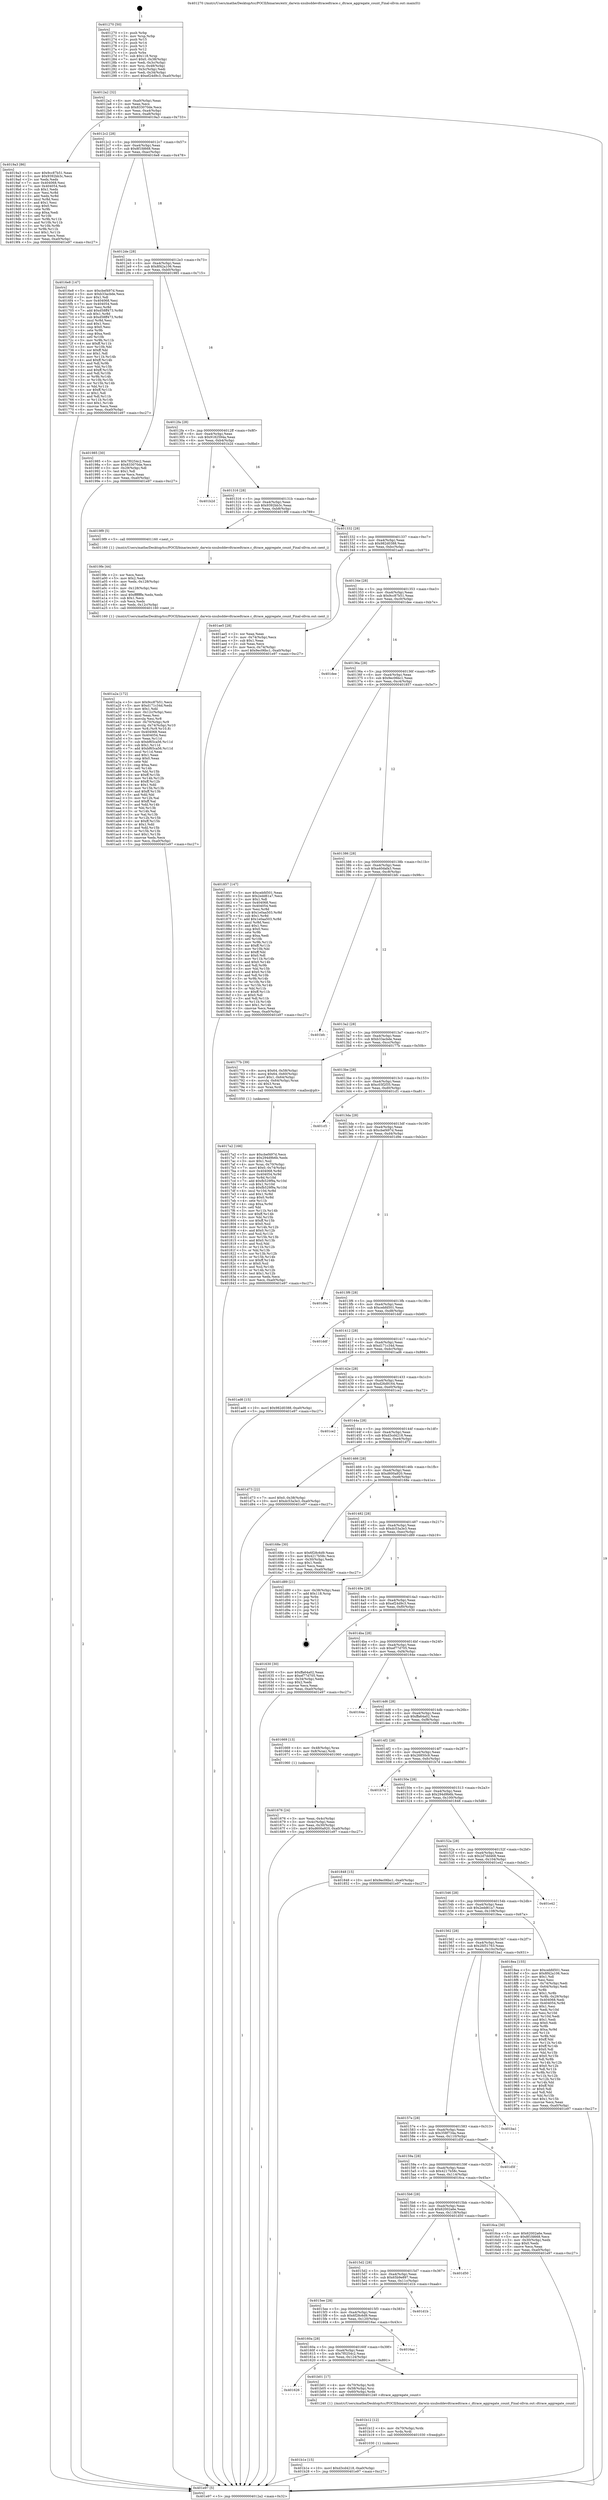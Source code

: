 digraph "0x401270" {
  label = "0x401270 (/mnt/c/Users/mathe/Desktop/tcc/POCII/binaries/extr_darwin-xnubsddevdtracedtrace.c_dtrace_aggregate_count_Final-ollvm.out::main(0))"
  labelloc = "t"
  node[shape=record]

  Entry [label="",width=0.3,height=0.3,shape=circle,fillcolor=black,style=filled]
  "0x4012a2" [label="{
     0x4012a2 [32]\l
     | [instrs]\l
     &nbsp;&nbsp;0x4012a2 \<+6\>: mov -0xa0(%rbp),%eax\l
     &nbsp;&nbsp;0x4012a8 \<+2\>: mov %eax,%ecx\l
     &nbsp;&nbsp;0x4012aa \<+6\>: sub $0x833070de,%ecx\l
     &nbsp;&nbsp;0x4012b0 \<+6\>: mov %eax,-0xa4(%rbp)\l
     &nbsp;&nbsp;0x4012b6 \<+6\>: mov %ecx,-0xa8(%rbp)\l
     &nbsp;&nbsp;0x4012bc \<+6\>: je 00000000004019a3 \<main+0x733\>\l
  }"]
  "0x4019a3" [label="{
     0x4019a3 [86]\l
     | [instrs]\l
     &nbsp;&nbsp;0x4019a3 \<+5\>: mov $0x9cc87b51,%eax\l
     &nbsp;&nbsp;0x4019a8 \<+5\>: mov $0x9392bb3c,%ecx\l
     &nbsp;&nbsp;0x4019ad \<+2\>: xor %edx,%edx\l
     &nbsp;&nbsp;0x4019af \<+7\>: mov 0x404068,%esi\l
     &nbsp;&nbsp;0x4019b6 \<+7\>: mov 0x404054,%edi\l
     &nbsp;&nbsp;0x4019bd \<+3\>: sub $0x1,%edx\l
     &nbsp;&nbsp;0x4019c0 \<+3\>: mov %esi,%r8d\l
     &nbsp;&nbsp;0x4019c3 \<+3\>: add %edx,%r8d\l
     &nbsp;&nbsp;0x4019c6 \<+4\>: imul %r8d,%esi\l
     &nbsp;&nbsp;0x4019ca \<+3\>: and $0x1,%esi\l
     &nbsp;&nbsp;0x4019cd \<+3\>: cmp $0x0,%esi\l
     &nbsp;&nbsp;0x4019d0 \<+4\>: sete %r9b\l
     &nbsp;&nbsp;0x4019d4 \<+3\>: cmp $0xa,%edi\l
     &nbsp;&nbsp;0x4019d7 \<+4\>: setl %r10b\l
     &nbsp;&nbsp;0x4019db \<+3\>: mov %r9b,%r11b\l
     &nbsp;&nbsp;0x4019de \<+3\>: and %r10b,%r11b\l
     &nbsp;&nbsp;0x4019e1 \<+3\>: xor %r10b,%r9b\l
     &nbsp;&nbsp;0x4019e4 \<+3\>: or %r9b,%r11b\l
     &nbsp;&nbsp;0x4019e7 \<+4\>: test $0x1,%r11b\l
     &nbsp;&nbsp;0x4019eb \<+3\>: cmovne %ecx,%eax\l
     &nbsp;&nbsp;0x4019ee \<+6\>: mov %eax,-0xa0(%rbp)\l
     &nbsp;&nbsp;0x4019f4 \<+5\>: jmp 0000000000401e97 \<main+0xc27\>\l
  }"]
  "0x4012c2" [label="{
     0x4012c2 [28]\l
     | [instrs]\l
     &nbsp;&nbsp;0x4012c2 \<+5\>: jmp 00000000004012c7 \<main+0x57\>\l
     &nbsp;&nbsp;0x4012c7 \<+6\>: mov -0xa4(%rbp),%eax\l
     &nbsp;&nbsp;0x4012cd \<+5\>: sub $0x8f1fd668,%eax\l
     &nbsp;&nbsp;0x4012d2 \<+6\>: mov %eax,-0xac(%rbp)\l
     &nbsp;&nbsp;0x4012d8 \<+6\>: je 00000000004016e8 \<main+0x478\>\l
  }"]
  Exit [label="",width=0.3,height=0.3,shape=circle,fillcolor=black,style=filled,peripheries=2]
  "0x4016e8" [label="{
     0x4016e8 [147]\l
     | [instrs]\l
     &nbsp;&nbsp;0x4016e8 \<+5\>: mov $0xcbef497d,%eax\l
     &nbsp;&nbsp;0x4016ed \<+5\>: mov $0xb33acbde,%ecx\l
     &nbsp;&nbsp;0x4016f2 \<+2\>: mov $0x1,%dl\l
     &nbsp;&nbsp;0x4016f4 \<+7\>: mov 0x404068,%esi\l
     &nbsp;&nbsp;0x4016fb \<+7\>: mov 0x404054,%edi\l
     &nbsp;&nbsp;0x401702 \<+3\>: mov %esi,%r8d\l
     &nbsp;&nbsp;0x401705 \<+7\>: add $0xd58ff473,%r8d\l
     &nbsp;&nbsp;0x40170c \<+4\>: sub $0x1,%r8d\l
     &nbsp;&nbsp;0x401710 \<+7\>: sub $0xd58ff473,%r8d\l
     &nbsp;&nbsp;0x401717 \<+4\>: imul %r8d,%esi\l
     &nbsp;&nbsp;0x40171b \<+3\>: and $0x1,%esi\l
     &nbsp;&nbsp;0x40171e \<+3\>: cmp $0x0,%esi\l
     &nbsp;&nbsp;0x401721 \<+4\>: sete %r9b\l
     &nbsp;&nbsp;0x401725 \<+3\>: cmp $0xa,%edi\l
     &nbsp;&nbsp;0x401728 \<+4\>: setl %r10b\l
     &nbsp;&nbsp;0x40172c \<+3\>: mov %r9b,%r11b\l
     &nbsp;&nbsp;0x40172f \<+4\>: xor $0xff,%r11b\l
     &nbsp;&nbsp;0x401733 \<+3\>: mov %r10b,%bl\l
     &nbsp;&nbsp;0x401736 \<+3\>: xor $0xff,%bl\l
     &nbsp;&nbsp;0x401739 \<+3\>: xor $0x1,%dl\l
     &nbsp;&nbsp;0x40173c \<+3\>: mov %r11b,%r14b\l
     &nbsp;&nbsp;0x40173f \<+4\>: and $0xff,%r14b\l
     &nbsp;&nbsp;0x401743 \<+3\>: and %dl,%r9b\l
     &nbsp;&nbsp;0x401746 \<+3\>: mov %bl,%r15b\l
     &nbsp;&nbsp;0x401749 \<+4\>: and $0xff,%r15b\l
     &nbsp;&nbsp;0x40174d \<+3\>: and %dl,%r10b\l
     &nbsp;&nbsp;0x401750 \<+3\>: or %r9b,%r14b\l
     &nbsp;&nbsp;0x401753 \<+3\>: or %r10b,%r15b\l
     &nbsp;&nbsp;0x401756 \<+3\>: xor %r15b,%r14b\l
     &nbsp;&nbsp;0x401759 \<+3\>: or %bl,%r11b\l
     &nbsp;&nbsp;0x40175c \<+4\>: xor $0xff,%r11b\l
     &nbsp;&nbsp;0x401760 \<+3\>: or $0x1,%dl\l
     &nbsp;&nbsp;0x401763 \<+3\>: and %dl,%r11b\l
     &nbsp;&nbsp;0x401766 \<+3\>: or %r11b,%r14b\l
     &nbsp;&nbsp;0x401769 \<+4\>: test $0x1,%r14b\l
     &nbsp;&nbsp;0x40176d \<+3\>: cmovne %ecx,%eax\l
     &nbsp;&nbsp;0x401770 \<+6\>: mov %eax,-0xa0(%rbp)\l
     &nbsp;&nbsp;0x401776 \<+5\>: jmp 0000000000401e97 \<main+0xc27\>\l
  }"]
  "0x4012de" [label="{
     0x4012de [28]\l
     | [instrs]\l
     &nbsp;&nbsp;0x4012de \<+5\>: jmp 00000000004012e3 \<main+0x73\>\l
     &nbsp;&nbsp;0x4012e3 \<+6\>: mov -0xa4(%rbp),%eax\l
     &nbsp;&nbsp;0x4012e9 \<+5\>: sub $0x8f42a106,%eax\l
     &nbsp;&nbsp;0x4012ee \<+6\>: mov %eax,-0xb0(%rbp)\l
     &nbsp;&nbsp;0x4012f4 \<+6\>: je 0000000000401985 \<main+0x715\>\l
  }"]
  "0x401b1e" [label="{
     0x401b1e [15]\l
     | [instrs]\l
     &nbsp;&nbsp;0x401b1e \<+10\>: movl $0xd3cd4218,-0xa0(%rbp)\l
     &nbsp;&nbsp;0x401b28 \<+5\>: jmp 0000000000401e97 \<main+0xc27\>\l
  }"]
  "0x401985" [label="{
     0x401985 [30]\l
     | [instrs]\l
     &nbsp;&nbsp;0x401985 \<+5\>: mov $0x7f0254c2,%eax\l
     &nbsp;&nbsp;0x40198a \<+5\>: mov $0x833070de,%ecx\l
     &nbsp;&nbsp;0x40198f \<+3\>: mov -0x29(%rbp),%dl\l
     &nbsp;&nbsp;0x401992 \<+3\>: test $0x1,%dl\l
     &nbsp;&nbsp;0x401995 \<+3\>: cmovne %ecx,%eax\l
     &nbsp;&nbsp;0x401998 \<+6\>: mov %eax,-0xa0(%rbp)\l
     &nbsp;&nbsp;0x40199e \<+5\>: jmp 0000000000401e97 \<main+0xc27\>\l
  }"]
  "0x4012fa" [label="{
     0x4012fa [28]\l
     | [instrs]\l
     &nbsp;&nbsp;0x4012fa \<+5\>: jmp 00000000004012ff \<main+0x8f\>\l
     &nbsp;&nbsp;0x4012ff \<+6\>: mov -0xa4(%rbp),%eax\l
     &nbsp;&nbsp;0x401305 \<+5\>: sub $0x9182594a,%eax\l
     &nbsp;&nbsp;0x40130a \<+6\>: mov %eax,-0xb4(%rbp)\l
     &nbsp;&nbsp;0x401310 \<+6\>: je 0000000000401b2d \<main+0x8bd\>\l
  }"]
  "0x401b12" [label="{
     0x401b12 [12]\l
     | [instrs]\l
     &nbsp;&nbsp;0x401b12 \<+4\>: mov -0x70(%rbp),%rdx\l
     &nbsp;&nbsp;0x401b16 \<+3\>: mov %rdx,%rdi\l
     &nbsp;&nbsp;0x401b19 \<+5\>: call 0000000000401030 \<free@plt\>\l
     | [calls]\l
     &nbsp;&nbsp;0x401030 \{1\} (unknown)\l
  }"]
  "0x401b2d" [label="{
     0x401b2d\l
  }", style=dashed]
  "0x401316" [label="{
     0x401316 [28]\l
     | [instrs]\l
     &nbsp;&nbsp;0x401316 \<+5\>: jmp 000000000040131b \<main+0xab\>\l
     &nbsp;&nbsp;0x40131b \<+6\>: mov -0xa4(%rbp),%eax\l
     &nbsp;&nbsp;0x401321 \<+5\>: sub $0x9392bb3c,%eax\l
     &nbsp;&nbsp;0x401326 \<+6\>: mov %eax,-0xb8(%rbp)\l
     &nbsp;&nbsp;0x40132c \<+6\>: je 00000000004019f9 \<main+0x789\>\l
  }"]
  "0x401626" [label="{
     0x401626\l
  }", style=dashed]
  "0x4019f9" [label="{
     0x4019f9 [5]\l
     | [instrs]\l
     &nbsp;&nbsp;0x4019f9 \<+5\>: call 0000000000401160 \<next_i\>\l
     | [calls]\l
     &nbsp;&nbsp;0x401160 \{1\} (/mnt/c/Users/mathe/Desktop/tcc/POCII/binaries/extr_darwin-xnubsddevdtracedtrace.c_dtrace_aggregate_count_Final-ollvm.out::next_i)\l
  }"]
  "0x401332" [label="{
     0x401332 [28]\l
     | [instrs]\l
     &nbsp;&nbsp;0x401332 \<+5\>: jmp 0000000000401337 \<main+0xc7\>\l
     &nbsp;&nbsp;0x401337 \<+6\>: mov -0xa4(%rbp),%eax\l
     &nbsp;&nbsp;0x40133d \<+5\>: sub $0x982d0388,%eax\l
     &nbsp;&nbsp;0x401342 \<+6\>: mov %eax,-0xbc(%rbp)\l
     &nbsp;&nbsp;0x401348 \<+6\>: je 0000000000401ae5 \<main+0x875\>\l
  }"]
  "0x401b01" [label="{
     0x401b01 [17]\l
     | [instrs]\l
     &nbsp;&nbsp;0x401b01 \<+4\>: mov -0x70(%rbp),%rdi\l
     &nbsp;&nbsp;0x401b05 \<+4\>: mov -0x58(%rbp),%rsi\l
     &nbsp;&nbsp;0x401b09 \<+4\>: mov -0x60(%rbp),%rdx\l
     &nbsp;&nbsp;0x401b0d \<+5\>: call 0000000000401240 \<dtrace_aggregate_count\>\l
     | [calls]\l
     &nbsp;&nbsp;0x401240 \{1\} (/mnt/c/Users/mathe/Desktop/tcc/POCII/binaries/extr_darwin-xnubsddevdtracedtrace.c_dtrace_aggregate_count_Final-ollvm.out::dtrace_aggregate_count)\l
  }"]
  "0x401ae5" [label="{
     0x401ae5 [28]\l
     | [instrs]\l
     &nbsp;&nbsp;0x401ae5 \<+2\>: xor %eax,%eax\l
     &nbsp;&nbsp;0x401ae7 \<+3\>: mov -0x74(%rbp),%ecx\l
     &nbsp;&nbsp;0x401aea \<+3\>: sub $0x1,%eax\l
     &nbsp;&nbsp;0x401aed \<+2\>: sub %eax,%ecx\l
     &nbsp;&nbsp;0x401aef \<+3\>: mov %ecx,-0x74(%rbp)\l
     &nbsp;&nbsp;0x401af2 \<+10\>: movl $0x9ec06bc1,-0xa0(%rbp)\l
     &nbsp;&nbsp;0x401afc \<+5\>: jmp 0000000000401e97 \<main+0xc27\>\l
  }"]
  "0x40134e" [label="{
     0x40134e [28]\l
     | [instrs]\l
     &nbsp;&nbsp;0x40134e \<+5\>: jmp 0000000000401353 \<main+0xe3\>\l
     &nbsp;&nbsp;0x401353 \<+6\>: mov -0xa4(%rbp),%eax\l
     &nbsp;&nbsp;0x401359 \<+5\>: sub $0x9cc87b51,%eax\l
     &nbsp;&nbsp;0x40135e \<+6\>: mov %eax,-0xc0(%rbp)\l
     &nbsp;&nbsp;0x401364 \<+6\>: je 0000000000401dee \<main+0xb7e\>\l
  }"]
  "0x40160a" [label="{
     0x40160a [28]\l
     | [instrs]\l
     &nbsp;&nbsp;0x40160a \<+5\>: jmp 000000000040160f \<main+0x39f\>\l
     &nbsp;&nbsp;0x40160f \<+6\>: mov -0xa4(%rbp),%eax\l
     &nbsp;&nbsp;0x401615 \<+5\>: sub $0x7f0254c2,%eax\l
     &nbsp;&nbsp;0x40161a \<+6\>: mov %eax,-0x124(%rbp)\l
     &nbsp;&nbsp;0x401620 \<+6\>: je 0000000000401b01 \<main+0x891\>\l
  }"]
  "0x401dee" [label="{
     0x401dee\l
  }", style=dashed]
  "0x40136a" [label="{
     0x40136a [28]\l
     | [instrs]\l
     &nbsp;&nbsp;0x40136a \<+5\>: jmp 000000000040136f \<main+0xff\>\l
     &nbsp;&nbsp;0x40136f \<+6\>: mov -0xa4(%rbp),%eax\l
     &nbsp;&nbsp;0x401375 \<+5\>: sub $0x9ec06bc1,%eax\l
     &nbsp;&nbsp;0x40137a \<+6\>: mov %eax,-0xc4(%rbp)\l
     &nbsp;&nbsp;0x401380 \<+6\>: je 0000000000401857 \<main+0x5e7\>\l
  }"]
  "0x4016ac" [label="{
     0x4016ac\l
  }", style=dashed]
  "0x401857" [label="{
     0x401857 [147]\l
     | [instrs]\l
     &nbsp;&nbsp;0x401857 \<+5\>: mov $0xcebfd501,%eax\l
     &nbsp;&nbsp;0x40185c \<+5\>: mov $0x2edd61a7,%ecx\l
     &nbsp;&nbsp;0x401861 \<+2\>: mov $0x1,%dl\l
     &nbsp;&nbsp;0x401863 \<+7\>: mov 0x404068,%esi\l
     &nbsp;&nbsp;0x40186a \<+7\>: mov 0x404054,%edi\l
     &nbsp;&nbsp;0x401871 \<+3\>: mov %esi,%r8d\l
     &nbsp;&nbsp;0x401874 \<+7\>: sub $0x1e0aa503,%r8d\l
     &nbsp;&nbsp;0x40187b \<+4\>: sub $0x1,%r8d\l
     &nbsp;&nbsp;0x40187f \<+7\>: add $0x1e0aa503,%r8d\l
     &nbsp;&nbsp;0x401886 \<+4\>: imul %r8d,%esi\l
     &nbsp;&nbsp;0x40188a \<+3\>: and $0x1,%esi\l
     &nbsp;&nbsp;0x40188d \<+3\>: cmp $0x0,%esi\l
     &nbsp;&nbsp;0x401890 \<+4\>: sete %r9b\l
     &nbsp;&nbsp;0x401894 \<+3\>: cmp $0xa,%edi\l
     &nbsp;&nbsp;0x401897 \<+4\>: setl %r10b\l
     &nbsp;&nbsp;0x40189b \<+3\>: mov %r9b,%r11b\l
     &nbsp;&nbsp;0x40189e \<+4\>: xor $0xff,%r11b\l
     &nbsp;&nbsp;0x4018a2 \<+3\>: mov %r10b,%bl\l
     &nbsp;&nbsp;0x4018a5 \<+3\>: xor $0xff,%bl\l
     &nbsp;&nbsp;0x4018a8 \<+3\>: xor $0x0,%dl\l
     &nbsp;&nbsp;0x4018ab \<+3\>: mov %r11b,%r14b\l
     &nbsp;&nbsp;0x4018ae \<+4\>: and $0x0,%r14b\l
     &nbsp;&nbsp;0x4018b2 \<+3\>: and %dl,%r9b\l
     &nbsp;&nbsp;0x4018b5 \<+3\>: mov %bl,%r15b\l
     &nbsp;&nbsp;0x4018b8 \<+4\>: and $0x0,%r15b\l
     &nbsp;&nbsp;0x4018bc \<+3\>: and %dl,%r10b\l
     &nbsp;&nbsp;0x4018bf \<+3\>: or %r9b,%r14b\l
     &nbsp;&nbsp;0x4018c2 \<+3\>: or %r10b,%r15b\l
     &nbsp;&nbsp;0x4018c5 \<+3\>: xor %r15b,%r14b\l
     &nbsp;&nbsp;0x4018c8 \<+3\>: or %bl,%r11b\l
     &nbsp;&nbsp;0x4018cb \<+4\>: xor $0xff,%r11b\l
     &nbsp;&nbsp;0x4018cf \<+3\>: or $0x0,%dl\l
     &nbsp;&nbsp;0x4018d2 \<+3\>: and %dl,%r11b\l
     &nbsp;&nbsp;0x4018d5 \<+3\>: or %r11b,%r14b\l
     &nbsp;&nbsp;0x4018d8 \<+4\>: test $0x1,%r14b\l
     &nbsp;&nbsp;0x4018dc \<+3\>: cmovne %ecx,%eax\l
     &nbsp;&nbsp;0x4018df \<+6\>: mov %eax,-0xa0(%rbp)\l
     &nbsp;&nbsp;0x4018e5 \<+5\>: jmp 0000000000401e97 \<main+0xc27\>\l
  }"]
  "0x401386" [label="{
     0x401386 [28]\l
     | [instrs]\l
     &nbsp;&nbsp;0x401386 \<+5\>: jmp 000000000040138b \<main+0x11b\>\l
     &nbsp;&nbsp;0x40138b \<+6\>: mov -0xa4(%rbp),%eax\l
     &nbsp;&nbsp;0x401391 \<+5\>: sub $0xa40dafa3,%eax\l
     &nbsp;&nbsp;0x401396 \<+6\>: mov %eax,-0xc8(%rbp)\l
     &nbsp;&nbsp;0x40139c \<+6\>: je 0000000000401bfc \<main+0x98c\>\l
  }"]
  "0x4015ee" [label="{
     0x4015ee [28]\l
     | [instrs]\l
     &nbsp;&nbsp;0x4015ee \<+5\>: jmp 00000000004015f3 \<main+0x383\>\l
     &nbsp;&nbsp;0x4015f3 \<+6\>: mov -0xa4(%rbp),%eax\l
     &nbsp;&nbsp;0x4015f9 \<+5\>: sub $0x6f28c6d9,%eax\l
     &nbsp;&nbsp;0x4015fe \<+6\>: mov %eax,-0x120(%rbp)\l
     &nbsp;&nbsp;0x401604 \<+6\>: je 00000000004016ac \<main+0x43c\>\l
  }"]
  "0x401bfc" [label="{
     0x401bfc\l
  }", style=dashed]
  "0x4013a2" [label="{
     0x4013a2 [28]\l
     | [instrs]\l
     &nbsp;&nbsp;0x4013a2 \<+5\>: jmp 00000000004013a7 \<main+0x137\>\l
     &nbsp;&nbsp;0x4013a7 \<+6\>: mov -0xa4(%rbp),%eax\l
     &nbsp;&nbsp;0x4013ad \<+5\>: sub $0xb33acbde,%eax\l
     &nbsp;&nbsp;0x4013b2 \<+6\>: mov %eax,-0xcc(%rbp)\l
     &nbsp;&nbsp;0x4013b8 \<+6\>: je 000000000040177b \<main+0x50b\>\l
  }"]
  "0x401d1b" [label="{
     0x401d1b\l
  }", style=dashed]
  "0x40177b" [label="{
     0x40177b [39]\l
     | [instrs]\l
     &nbsp;&nbsp;0x40177b \<+8\>: movq $0x64,-0x58(%rbp)\l
     &nbsp;&nbsp;0x401783 \<+8\>: movq $0x64,-0x60(%rbp)\l
     &nbsp;&nbsp;0x40178b \<+7\>: movl $0x1,-0x64(%rbp)\l
     &nbsp;&nbsp;0x401792 \<+4\>: movslq -0x64(%rbp),%rax\l
     &nbsp;&nbsp;0x401796 \<+4\>: shl $0x3,%rax\l
     &nbsp;&nbsp;0x40179a \<+3\>: mov %rax,%rdi\l
     &nbsp;&nbsp;0x40179d \<+5\>: call 0000000000401050 \<malloc@plt\>\l
     | [calls]\l
     &nbsp;&nbsp;0x401050 \{1\} (unknown)\l
  }"]
  "0x4013be" [label="{
     0x4013be [28]\l
     | [instrs]\l
     &nbsp;&nbsp;0x4013be \<+5\>: jmp 00000000004013c3 \<main+0x153\>\l
     &nbsp;&nbsp;0x4013c3 \<+6\>: mov -0xa4(%rbp),%eax\l
     &nbsp;&nbsp;0x4013c9 \<+5\>: sub $0xc03f2f35,%eax\l
     &nbsp;&nbsp;0x4013ce \<+6\>: mov %eax,-0xd0(%rbp)\l
     &nbsp;&nbsp;0x4013d4 \<+6\>: je 0000000000401cf1 \<main+0xa81\>\l
  }"]
  "0x4015d2" [label="{
     0x4015d2 [28]\l
     | [instrs]\l
     &nbsp;&nbsp;0x4015d2 \<+5\>: jmp 00000000004015d7 \<main+0x367\>\l
     &nbsp;&nbsp;0x4015d7 \<+6\>: mov -0xa4(%rbp),%eax\l
     &nbsp;&nbsp;0x4015dd \<+5\>: sub $0x65b9e897,%eax\l
     &nbsp;&nbsp;0x4015e2 \<+6\>: mov %eax,-0x11c(%rbp)\l
     &nbsp;&nbsp;0x4015e8 \<+6\>: je 0000000000401d1b \<main+0xaab\>\l
  }"]
  "0x401cf1" [label="{
     0x401cf1\l
  }", style=dashed]
  "0x4013da" [label="{
     0x4013da [28]\l
     | [instrs]\l
     &nbsp;&nbsp;0x4013da \<+5\>: jmp 00000000004013df \<main+0x16f\>\l
     &nbsp;&nbsp;0x4013df \<+6\>: mov -0xa4(%rbp),%eax\l
     &nbsp;&nbsp;0x4013e5 \<+5\>: sub $0xcbef497d,%eax\l
     &nbsp;&nbsp;0x4013ea \<+6\>: mov %eax,-0xd4(%rbp)\l
     &nbsp;&nbsp;0x4013f0 \<+6\>: je 0000000000401d9e \<main+0xb2e\>\l
  }"]
  "0x401d50" [label="{
     0x401d50\l
  }", style=dashed]
  "0x401d9e" [label="{
     0x401d9e\l
  }", style=dashed]
  "0x4013f6" [label="{
     0x4013f6 [28]\l
     | [instrs]\l
     &nbsp;&nbsp;0x4013f6 \<+5\>: jmp 00000000004013fb \<main+0x18b\>\l
     &nbsp;&nbsp;0x4013fb \<+6\>: mov -0xa4(%rbp),%eax\l
     &nbsp;&nbsp;0x401401 \<+5\>: sub $0xcebfd501,%eax\l
     &nbsp;&nbsp;0x401406 \<+6\>: mov %eax,-0xd8(%rbp)\l
     &nbsp;&nbsp;0x40140c \<+6\>: je 0000000000401ddf \<main+0xb6f\>\l
  }"]
  "0x401a2a" [label="{
     0x401a2a [172]\l
     | [instrs]\l
     &nbsp;&nbsp;0x401a2a \<+5\>: mov $0x9cc87b51,%ecx\l
     &nbsp;&nbsp;0x401a2f \<+5\>: mov $0xd171c34d,%edx\l
     &nbsp;&nbsp;0x401a34 \<+3\>: mov $0x1,%dil\l
     &nbsp;&nbsp;0x401a37 \<+6\>: mov -0x12c(%rbp),%esi\l
     &nbsp;&nbsp;0x401a3d \<+3\>: imul %eax,%esi\l
     &nbsp;&nbsp;0x401a40 \<+3\>: movslq %esi,%r8\l
     &nbsp;&nbsp;0x401a43 \<+4\>: mov -0x70(%rbp),%r9\l
     &nbsp;&nbsp;0x401a47 \<+4\>: movslq -0x74(%rbp),%r10\l
     &nbsp;&nbsp;0x401a4b \<+4\>: mov %r8,(%r9,%r10,8)\l
     &nbsp;&nbsp;0x401a4f \<+7\>: mov 0x404068,%eax\l
     &nbsp;&nbsp;0x401a56 \<+7\>: mov 0x404054,%esi\l
     &nbsp;&nbsp;0x401a5d \<+3\>: mov %eax,%r11d\l
     &nbsp;&nbsp;0x401a60 \<+7\>: sub $0xbf65ca56,%r11d\l
     &nbsp;&nbsp;0x401a67 \<+4\>: sub $0x1,%r11d\l
     &nbsp;&nbsp;0x401a6b \<+7\>: add $0xbf65ca56,%r11d\l
     &nbsp;&nbsp;0x401a72 \<+4\>: imul %r11d,%eax\l
     &nbsp;&nbsp;0x401a76 \<+3\>: and $0x1,%eax\l
     &nbsp;&nbsp;0x401a79 \<+3\>: cmp $0x0,%eax\l
     &nbsp;&nbsp;0x401a7c \<+3\>: sete %bl\l
     &nbsp;&nbsp;0x401a7f \<+3\>: cmp $0xa,%esi\l
     &nbsp;&nbsp;0x401a82 \<+4\>: setl %r14b\l
     &nbsp;&nbsp;0x401a86 \<+3\>: mov %bl,%r15b\l
     &nbsp;&nbsp;0x401a89 \<+4\>: xor $0xff,%r15b\l
     &nbsp;&nbsp;0x401a8d \<+3\>: mov %r14b,%r12b\l
     &nbsp;&nbsp;0x401a90 \<+4\>: xor $0xff,%r12b\l
     &nbsp;&nbsp;0x401a94 \<+4\>: xor $0x1,%dil\l
     &nbsp;&nbsp;0x401a98 \<+3\>: mov %r15b,%r13b\l
     &nbsp;&nbsp;0x401a9b \<+4\>: and $0xff,%r13b\l
     &nbsp;&nbsp;0x401a9f \<+3\>: and %dil,%bl\l
     &nbsp;&nbsp;0x401aa2 \<+3\>: mov %r12b,%al\l
     &nbsp;&nbsp;0x401aa5 \<+2\>: and $0xff,%al\l
     &nbsp;&nbsp;0x401aa7 \<+3\>: and %dil,%r14b\l
     &nbsp;&nbsp;0x401aaa \<+3\>: or %bl,%r13b\l
     &nbsp;&nbsp;0x401aad \<+3\>: or %r14b,%al\l
     &nbsp;&nbsp;0x401ab0 \<+3\>: xor %al,%r13b\l
     &nbsp;&nbsp;0x401ab3 \<+3\>: or %r12b,%r15b\l
     &nbsp;&nbsp;0x401ab6 \<+4\>: xor $0xff,%r15b\l
     &nbsp;&nbsp;0x401aba \<+4\>: or $0x1,%dil\l
     &nbsp;&nbsp;0x401abe \<+3\>: and %dil,%r15b\l
     &nbsp;&nbsp;0x401ac1 \<+3\>: or %r15b,%r13b\l
     &nbsp;&nbsp;0x401ac4 \<+4\>: test $0x1,%r13b\l
     &nbsp;&nbsp;0x401ac8 \<+3\>: cmovne %edx,%ecx\l
     &nbsp;&nbsp;0x401acb \<+6\>: mov %ecx,-0xa0(%rbp)\l
     &nbsp;&nbsp;0x401ad1 \<+5\>: jmp 0000000000401e97 \<main+0xc27\>\l
  }"]
  "0x401ddf" [label="{
     0x401ddf\l
  }", style=dashed]
  "0x401412" [label="{
     0x401412 [28]\l
     | [instrs]\l
     &nbsp;&nbsp;0x401412 \<+5\>: jmp 0000000000401417 \<main+0x1a7\>\l
     &nbsp;&nbsp;0x401417 \<+6\>: mov -0xa4(%rbp),%eax\l
     &nbsp;&nbsp;0x40141d \<+5\>: sub $0xd171c34d,%eax\l
     &nbsp;&nbsp;0x401422 \<+6\>: mov %eax,-0xdc(%rbp)\l
     &nbsp;&nbsp;0x401428 \<+6\>: je 0000000000401ad6 \<main+0x866\>\l
  }"]
  "0x4019fe" [label="{
     0x4019fe [44]\l
     | [instrs]\l
     &nbsp;&nbsp;0x4019fe \<+2\>: xor %ecx,%ecx\l
     &nbsp;&nbsp;0x401a00 \<+5\>: mov $0x2,%edx\l
     &nbsp;&nbsp;0x401a05 \<+6\>: mov %edx,-0x128(%rbp)\l
     &nbsp;&nbsp;0x401a0b \<+1\>: cltd\l
     &nbsp;&nbsp;0x401a0c \<+6\>: mov -0x128(%rbp),%esi\l
     &nbsp;&nbsp;0x401a12 \<+2\>: idiv %esi\l
     &nbsp;&nbsp;0x401a14 \<+6\>: imul $0xfffffffe,%edx,%edx\l
     &nbsp;&nbsp;0x401a1a \<+3\>: sub $0x1,%ecx\l
     &nbsp;&nbsp;0x401a1d \<+2\>: sub %ecx,%edx\l
     &nbsp;&nbsp;0x401a1f \<+6\>: mov %edx,-0x12c(%rbp)\l
     &nbsp;&nbsp;0x401a25 \<+5\>: call 0000000000401160 \<next_i\>\l
     | [calls]\l
     &nbsp;&nbsp;0x401160 \{1\} (/mnt/c/Users/mathe/Desktop/tcc/POCII/binaries/extr_darwin-xnubsddevdtracedtrace.c_dtrace_aggregate_count_Final-ollvm.out::next_i)\l
  }"]
  "0x401ad6" [label="{
     0x401ad6 [15]\l
     | [instrs]\l
     &nbsp;&nbsp;0x401ad6 \<+10\>: movl $0x982d0388,-0xa0(%rbp)\l
     &nbsp;&nbsp;0x401ae0 \<+5\>: jmp 0000000000401e97 \<main+0xc27\>\l
  }"]
  "0x40142e" [label="{
     0x40142e [28]\l
     | [instrs]\l
     &nbsp;&nbsp;0x40142e \<+5\>: jmp 0000000000401433 \<main+0x1c3\>\l
     &nbsp;&nbsp;0x401433 \<+6\>: mov -0xa4(%rbp),%eax\l
     &nbsp;&nbsp;0x401439 \<+5\>: sub $0xd26d9164,%eax\l
     &nbsp;&nbsp;0x40143e \<+6\>: mov %eax,-0xe0(%rbp)\l
     &nbsp;&nbsp;0x401444 \<+6\>: je 0000000000401ce2 \<main+0xa72\>\l
  }"]
  "0x4017a2" [label="{
     0x4017a2 [166]\l
     | [instrs]\l
     &nbsp;&nbsp;0x4017a2 \<+5\>: mov $0xcbef497d,%ecx\l
     &nbsp;&nbsp;0x4017a7 \<+5\>: mov $0x294d9b6b,%edx\l
     &nbsp;&nbsp;0x4017ac \<+3\>: mov $0x1,%sil\l
     &nbsp;&nbsp;0x4017af \<+4\>: mov %rax,-0x70(%rbp)\l
     &nbsp;&nbsp;0x4017b3 \<+7\>: movl $0x0,-0x74(%rbp)\l
     &nbsp;&nbsp;0x4017ba \<+8\>: mov 0x404068,%r8d\l
     &nbsp;&nbsp;0x4017c2 \<+8\>: mov 0x404054,%r9d\l
     &nbsp;&nbsp;0x4017ca \<+3\>: mov %r8d,%r10d\l
     &nbsp;&nbsp;0x4017cd \<+7\>: add $0xfb529f9a,%r10d\l
     &nbsp;&nbsp;0x4017d4 \<+4\>: sub $0x1,%r10d\l
     &nbsp;&nbsp;0x4017d8 \<+7\>: sub $0xfb529f9a,%r10d\l
     &nbsp;&nbsp;0x4017df \<+4\>: imul %r10d,%r8d\l
     &nbsp;&nbsp;0x4017e3 \<+4\>: and $0x1,%r8d\l
     &nbsp;&nbsp;0x4017e7 \<+4\>: cmp $0x0,%r8d\l
     &nbsp;&nbsp;0x4017eb \<+4\>: sete %r11b\l
     &nbsp;&nbsp;0x4017ef \<+4\>: cmp $0xa,%r9d\l
     &nbsp;&nbsp;0x4017f3 \<+3\>: setl %bl\l
     &nbsp;&nbsp;0x4017f6 \<+3\>: mov %r11b,%r14b\l
     &nbsp;&nbsp;0x4017f9 \<+4\>: xor $0xff,%r14b\l
     &nbsp;&nbsp;0x4017fd \<+3\>: mov %bl,%r15b\l
     &nbsp;&nbsp;0x401800 \<+4\>: xor $0xff,%r15b\l
     &nbsp;&nbsp;0x401804 \<+4\>: xor $0x0,%sil\l
     &nbsp;&nbsp;0x401808 \<+3\>: mov %r14b,%r12b\l
     &nbsp;&nbsp;0x40180b \<+4\>: and $0x0,%r12b\l
     &nbsp;&nbsp;0x40180f \<+3\>: and %sil,%r11b\l
     &nbsp;&nbsp;0x401812 \<+3\>: mov %r15b,%r13b\l
     &nbsp;&nbsp;0x401815 \<+4\>: and $0x0,%r13b\l
     &nbsp;&nbsp;0x401819 \<+3\>: and %sil,%bl\l
     &nbsp;&nbsp;0x40181c \<+3\>: or %r11b,%r12b\l
     &nbsp;&nbsp;0x40181f \<+3\>: or %bl,%r13b\l
     &nbsp;&nbsp;0x401822 \<+3\>: xor %r13b,%r12b\l
     &nbsp;&nbsp;0x401825 \<+3\>: or %r15b,%r14b\l
     &nbsp;&nbsp;0x401828 \<+4\>: xor $0xff,%r14b\l
     &nbsp;&nbsp;0x40182c \<+4\>: or $0x0,%sil\l
     &nbsp;&nbsp;0x401830 \<+3\>: and %sil,%r14b\l
     &nbsp;&nbsp;0x401833 \<+3\>: or %r14b,%r12b\l
     &nbsp;&nbsp;0x401836 \<+4\>: test $0x1,%r12b\l
     &nbsp;&nbsp;0x40183a \<+3\>: cmovne %edx,%ecx\l
     &nbsp;&nbsp;0x40183d \<+6\>: mov %ecx,-0xa0(%rbp)\l
     &nbsp;&nbsp;0x401843 \<+5\>: jmp 0000000000401e97 \<main+0xc27\>\l
  }"]
  "0x401ce2" [label="{
     0x401ce2\l
  }", style=dashed]
  "0x40144a" [label="{
     0x40144a [28]\l
     | [instrs]\l
     &nbsp;&nbsp;0x40144a \<+5\>: jmp 000000000040144f \<main+0x1df\>\l
     &nbsp;&nbsp;0x40144f \<+6\>: mov -0xa4(%rbp),%eax\l
     &nbsp;&nbsp;0x401455 \<+5\>: sub $0xd3cd4218,%eax\l
     &nbsp;&nbsp;0x40145a \<+6\>: mov %eax,-0xe4(%rbp)\l
     &nbsp;&nbsp;0x401460 \<+6\>: je 0000000000401d73 \<main+0xb03\>\l
  }"]
  "0x4015b6" [label="{
     0x4015b6 [28]\l
     | [instrs]\l
     &nbsp;&nbsp;0x4015b6 \<+5\>: jmp 00000000004015bb \<main+0x34b\>\l
     &nbsp;&nbsp;0x4015bb \<+6\>: mov -0xa4(%rbp),%eax\l
     &nbsp;&nbsp;0x4015c1 \<+5\>: sub $0x62002a6e,%eax\l
     &nbsp;&nbsp;0x4015c6 \<+6\>: mov %eax,-0x118(%rbp)\l
     &nbsp;&nbsp;0x4015cc \<+6\>: je 0000000000401d50 \<main+0xae0\>\l
  }"]
  "0x401d73" [label="{
     0x401d73 [22]\l
     | [instrs]\l
     &nbsp;&nbsp;0x401d73 \<+7\>: movl $0x0,-0x38(%rbp)\l
     &nbsp;&nbsp;0x401d7a \<+10\>: movl $0xdc53a3e3,-0xa0(%rbp)\l
     &nbsp;&nbsp;0x401d84 \<+5\>: jmp 0000000000401e97 \<main+0xc27\>\l
  }"]
  "0x401466" [label="{
     0x401466 [28]\l
     | [instrs]\l
     &nbsp;&nbsp;0x401466 \<+5\>: jmp 000000000040146b \<main+0x1fb\>\l
     &nbsp;&nbsp;0x40146b \<+6\>: mov -0xa4(%rbp),%eax\l
     &nbsp;&nbsp;0x401471 \<+5\>: sub $0xd600a920,%eax\l
     &nbsp;&nbsp;0x401476 \<+6\>: mov %eax,-0xe8(%rbp)\l
     &nbsp;&nbsp;0x40147c \<+6\>: je 000000000040168e \<main+0x41e\>\l
  }"]
  "0x4016ca" [label="{
     0x4016ca [30]\l
     | [instrs]\l
     &nbsp;&nbsp;0x4016ca \<+5\>: mov $0x62002a6e,%eax\l
     &nbsp;&nbsp;0x4016cf \<+5\>: mov $0x8f1fd668,%ecx\l
     &nbsp;&nbsp;0x4016d4 \<+3\>: mov -0x30(%rbp),%edx\l
     &nbsp;&nbsp;0x4016d7 \<+3\>: cmp $0x0,%edx\l
     &nbsp;&nbsp;0x4016da \<+3\>: cmove %ecx,%eax\l
     &nbsp;&nbsp;0x4016dd \<+6\>: mov %eax,-0xa0(%rbp)\l
     &nbsp;&nbsp;0x4016e3 \<+5\>: jmp 0000000000401e97 \<main+0xc27\>\l
  }"]
  "0x40168e" [label="{
     0x40168e [30]\l
     | [instrs]\l
     &nbsp;&nbsp;0x40168e \<+5\>: mov $0x6f28c6d9,%eax\l
     &nbsp;&nbsp;0x401693 \<+5\>: mov $0x4217b58c,%ecx\l
     &nbsp;&nbsp;0x401698 \<+3\>: mov -0x30(%rbp),%edx\l
     &nbsp;&nbsp;0x40169b \<+3\>: cmp $0x1,%edx\l
     &nbsp;&nbsp;0x40169e \<+3\>: cmovl %ecx,%eax\l
     &nbsp;&nbsp;0x4016a1 \<+6\>: mov %eax,-0xa0(%rbp)\l
     &nbsp;&nbsp;0x4016a7 \<+5\>: jmp 0000000000401e97 \<main+0xc27\>\l
  }"]
  "0x401482" [label="{
     0x401482 [28]\l
     | [instrs]\l
     &nbsp;&nbsp;0x401482 \<+5\>: jmp 0000000000401487 \<main+0x217\>\l
     &nbsp;&nbsp;0x401487 \<+6\>: mov -0xa4(%rbp),%eax\l
     &nbsp;&nbsp;0x40148d \<+5\>: sub $0xdc53a3e3,%eax\l
     &nbsp;&nbsp;0x401492 \<+6\>: mov %eax,-0xec(%rbp)\l
     &nbsp;&nbsp;0x401498 \<+6\>: je 0000000000401d89 \<main+0xb19\>\l
  }"]
  "0x40159a" [label="{
     0x40159a [28]\l
     | [instrs]\l
     &nbsp;&nbsp;0x40159a \<+5\>: jmp 000000000040159f \<main+0x32f\>\l
     &nbsp;&nbsp;0x40159f \<+6\>: mov -0xa4(%rbp),%eax\l
     &nbsp;&nbsp;0x4015a5 \<+5\>: sub $0x4217b58c,%eax\l
     &nbsp;&nbsp;0x4015aa \<+6\>: mov %eax,-0x114(%rbp)\l
     &nbsp;&nbsp;0x4015b0 \<+6\>: je 00000000004016ca \<main+0x45a\>\l
  }"]
  "0x401d89" [label="{
     0x401d89 [21]\l
     | [instrs]\l
     &nbsp;&nbsp;0x401d89 \<+3\>: mov -0x38(%rbp),%eax\l
     &nbsp;&nbsp;0x401d8c \<+7\>: add $0x118,%rsp\l
     &nbsp;&nbsp;0x401d93 \<+1\>: pop %rbx\l
     &nbsp;&nbsp;0x401d94 \<+2\>: pop %r12\l
     &nbsp;&nbsp;0x401d96 \<+2\>: pop %r13\l
     &nbsp;&nbsp;0x401d98 \<+2\>: pop %r14\l
     &nbsp;&nbsp;0x401d9a \<+2\>: pop %r15\l
     &nbsp;&nbsp;0x401d9c \<+1\>: pop %rbp\l
     &nbsp;&nbsp;0x401d9d \<+1\>: ret\l
  }"]
  "0x40149e" [label="{
     0x40149e [28]\l
     | [instrs]\l
     &nbsp;&nbsp;0x40149e \<+5\>: jmp 00000000004014a3 \<main+0x233\>\l
     &nbsp;&nbsp;0x4014a3 \<+6\>: mov -0xa4(%rbp),%eax\l
     &nbsp;&nbsp;0x4014a9 \<+5\>: sub $0xef24d9c3,%eax\l
     &nbsp;&nbsp;0x4014ae \<+6\>: mov %eax,-0xf0(%rbp)\l
     &nbsp;&nbsp;0x4014b4 \<+6\>: je 0000000000401630 \<main+0x3c0\>\l
  }"]
  "0x401d5f" [label="{
     0x401d5f\l
  }", style=dashed]
  "0x401630" [label="{
     0x401630 [30]\l
     | [instrs]\l
     &nbsp;&nbsp;0x401630 \<+5\>: mov $0xffa64a02,%eax\l
     &nbsp;&nbsp;0x401635 \<+5\>: mov $0xef77d705,%ecx\l
     &nbsp;&nbsp;0x40163a \<+3\>: mov -0x34(%rbp),%edx\l
     &nbsp;&nbsp;0x40163d \<+3\>: cmp $0x2,%edx\l
     &nbsp;&nbsp;0x401640 \<+3\>: cmovne %ecx,%eax\l
     &nbsp;&nbsp;0x401643 \<+6\>: mov %eax,-0xa0(%rbp)\l
     &nbsp;&nbsp;0x401649 \<+5\>: jmp 0000000000401e97 \<main+0xc27\>\l
  }"]
  "0x4014ba" [label="{
     0x4014ba [28]\l
     | [instrs]\l
     &nbsp;&nbsp;0x4014ba \<+5\>: jmp 00000000004014bf \<main+0x24f\>\l
     &nbsp;&nbsp;0x4014bf \<+6\>: mov -0xa4(%rbp),%eax\l
     &nbsp;&nbsp;0x4014c5 \<+5\>: sub $0xef77d705,%eax\l
     &nbsp;&nbsp;0x4014ca \<+6\>: mov %eax,-0xf4(%rbp)\l
     &nbsp;&nbsp;0x4014d0 \<+6\>: je 000000000040164e \<main+0x3de\>\l
  }"]
  "0x401e97" [label="{
     0x401e97 [5]\l
     | [instrs]\l
     &nbsp;&nbsp;0x401e97 \<+5\>: jmp 00000000004012a2 \<main+0x32\>\l
  }"]
  "0x401270" [label="{
     0x401270 [50]\l
     | [instrs]\l
     &nbsp;&nbsp;0x401270 \<+1\>: push %rbp\l
     &nbsp;&nbsp;0x401271 \<+3\>: mov %rsp,%rbp\l
     &nbsp;&nbsp;0x401274 \<+2\>: push %r15\l
     &nbsp;&nbsp;0x401276 \<+2\>: push %r14\l
     &nbsp;&nbsp;0x401278 \<+2\>: push %r13\l
     &nbsp;&nbsp;0x40127a \<+2\>: push %r12\l
     &nbsp;&nbsp;0x40127c \<+1\>: push %rbx\l
     &nbsp;&nbsp;0x40127d \<+7\>: sub $0x118,%rsp\l
     &nbsp;&nbsp;0x401284 \<+7\>: movl $0x0,-0x38(%rbp)\l
     &nbsp;&nbsp;0x40128b \<+3\>: mov %edi,-0x3c(%rbp)\l
     &nbsp;&nbsp;0x40128e \<+4\>: mov %rsi,-0x48(%rbp)\l
     &nbsp;&nbsp;0x401292 \<+3\>: mov -0x3c(%rbp),%edi\l
     &nbsp;&nbsp;0x401295 \<+3\>: mov %edi,-0x34(%rbp)\l
     &nbsp;&nbsp;0x401298 \<+10\>: movl $0xef24d9c3,-0xa0(%rbp)\l
  }"]
  "0x40157e" [label="{
     0x40157e [28]\l
     | [instrs]\l
     &nbsp;&nbsp;0x40157e \<+5\>: jmp 0000000000401583 \<main+0x313\>\l
     &nbsp;&nbsp;0x401583 \<+6\>: mov -0xa4(%rbp),%eax\l
     &nbsp;&nbsp;0x401589 \<+5\>: sub $0x358f734a,%eax\l
     &nbsp;&nbsp;0x40158e \<+6\>: mov %eax,-0x110(%rbp)\l
     &nbsp;&nbsp;0x401594 \<+6\>: je 0000000000401d5f \<main+0xaef\>\l
  }"]
  "0x40164e" [label="{
     0x40164e\l
  }", style=dashed]
  "0x4014d6" [label="{
     0x4014d6 [28]\l
     | [instrs]\l
     &nbsp;&nbsp;0x4014d6 \<+5\>: jmp 00000000004014db \<main+0x26b\>\l
     &nbsp;&nbsp;0x4014db \<+6\>: mov -0xa4(%rbp),%eax\l
     &nbsp;&nbsp;0x4014e1 \<+5\>: sub $0xffa64a02,%eax\l
     &nbsp;&nbsp;0x4014e6 \<+6\>: mov %eax,-0xf8(%rbp)\l
     &nbsp;&nbsp;0x4014ec \<+6\>: je 0000000000401669 \<main+0x3f9\>\l
  }"]
  "0x401ba1" [label="{
     0x401ba1\l
  }", style=dashed]
  "0x401669" [label="{
     0x401669 [13]\l
     | [instrs]\l
     &nbsp;&nbsp;0x401669 \<+4\>: mov -0x48(%rbp),%rax\l
     &nbsp;&nbsp;0x40166d \<+4\>: mov 0x8(%rax),%rdi\l
     &nbsp;&nbsp;0x401671 \<+5\>: call 0000000000401060 \<atoi@plt\>\l
     | [calls]\l
     &nbsp;&nbsp;0x401060 \{1\} (unknown)\l
  }"]
  "0x4014f2" [label="{
     0x4014f2 [28]\l
     | [instrs]\l
     &nbsp;&nbsp;0x4014f2 \<+5\>: jmp 00000000004014f7 \<main+0x287\>\l
     &nbsp;&nbsp;0x4014f7 \<+6\>: mov -0xa4(%rbp),%eax\l
     &nbsp;&nbsp;0x4014fd \<+5\>: sub $0x26850c9,%eax\l
     &nbsp;&nbsp;0x401502 \<+6\>: mov %eax,-0xfc(%rbp)\l
     &nbsp;&nbsp;0x401508 \<+6\>: je 0000000000401b7d \<main+0x90d\>\l
  }"]
  "0x401676" [label="{
     0x401676 [24]\l
     | [instrs]\l
     &nbsp;&nbsp;0x401676 \<+3\>: mov %eax,-0x4c(%rbp)\l
     &nbsp;&nbsp;0x401679 \<+3\>: mov -0x4c(%rbp),%eax\l
     &nbsp;&nbsp;0x40167c \<+3\>: mov %eax,-0x30(%rbp)\l
     &nbsp;&nbsp;0x40167f \<+10\>: movl $0xd600a920,-0xa0(%rbp)\l
     &nbsp;&nbsp;0x401689 \<+5\>: jmp 0000000000401e97 \<main+0xc27\>\l
  }"]
  "0x401562" [label="{
     0x401562 [28]\l
     | [instrs]\l
     &nbsp;&nbsp;0x401562 \<+5\>: jmp 0000000000401567 \<main+0x2f7\>\l
     &nbsp;&nbsp;0x401567 \<+6\>: mov -0xa4(%rbp),%eax\l
     &nbsp;&nbsp;0x40156d \<+5\>: sub $0x2fd51763,%eax\l
     &nbsp;&nbsp;0x401572 \<+6\>: mov %eax,-0x10c(%rbp)\l
     &nbsp;&nbsp;0x401578 \<+6\>: je 0000000000401ba1 \<main+0x931\>\l
  }"]
  "0x401b7d" [label="{
     0x401b7d\l
  }", style=dashed]
  "0x40150e" [label="{
     0x40150e [28]\l
     | [instrs]\l
     &nbsp;&nbsp;0x40150e \<+5\>: jmp 0000000000401513 \<main+0x2a3\>\l
     &nbsp;&nbsp;0x401513 \<+6\>: mov -0xa4(%rbp),%eax\l
     &nbsp;&nbsp;0x401519 \<+5\>: sub $0x294d9b6b,%eax\l
     &nbsp;&nbsp;0x40151e \<+6\>: mov %eax,-0x100(%rbp)\l
     &nbsp;&nbsp;0x401524 \<+6\>: je 0000000000401848 \<main+0x5d8\>\l
  }"]
  "0x4018ea" [label="{
     0x4018ea [155]\l
     | [instrs]\l
     &nbsp;&nbsp;0x4018ea \<+5\>: mov $0xcebfd501,%eax\l
     &nbsp;&nbsp;0x4018ef \<+5\>: mov $0x8f42a106,%ecx\l
     &nbsp;&nbsp;0x4018f4 \<+2\>: mov $0x1,%dl\l
     &nbsp;&nbsp;0x4018f6 \<+2\>: xor %esi,%esi\l
     &nbsp;&nbsp;0x4018f8 \<+3\>: mov -0x74(%rbp),%edi\l
     &nbsp;&nbsp;0x4018fb \<+3\>: cmp -0x64(%rbp),%edi\l
     &nbsp;&nbsp;0x4018fe \<+4\>: setl %r8b\l
     &nbsp;&nbsp;0x401902 \<+4\>: and $0x1,%r8b\l
     &nbsp;&nbsp;0x401906 \<+4\>: mov %r8b,-0x29(%rbp)\l
     &nbsp;&nbsp;0x40190a \<+7\>: mov 0x404068,%edi\l
     &nbsp;&nbsp;0x401911 \<+8\>: mov 0x404054,%r9d\l
     &nbsp;&nbsp;0x401919 \<+3\>: sub $0x1,%esi\l
     &nbsp;&nbsp;0x40191c \<+3\>: mov %edi,%r10d\l
     &nbsp;&nbsp;0x40191f \<+3\>: add %esi,%r10d\l
     &nbsp;&nbsp;0x401922 \<+4\>: imul %r10d,%edi\l
     &nbsp;&nbsp;0x401926 \<+3\>: and $0x1,%edi\l
     &nbsp;&nbsp;0x401929 \<+3\>: cmp $0x0,%edi\l
     &nbsp;&nbsp;0x40192c \<+4\>: sete %r8b\l
     &nbsp;&nbsp;0x401930 \<+4\>: cmp $0xa,%r9d\l
     &nbsp;&nbsp;0x401934 \<+4\>: setl %r11b\l
     &nbsp;&nbsp;0x401938 \<+3\>: mov %r8b,%bl\l
     &nbsp;&nbsp;0x40193b \<+3\>: xor $0xff,%bl\l
     &nbsp;&nbsp;0x40193e \<+3\>: mov %r11b,%r14b\l
     &nbsp;&nbsp;0x401941 \<+4\>: xor $0xff,%r14b\l
     &nbsp;&nbsp;0x401945 \<+3\>: xor $0x0,%dl\l
     &nbsp;&nbsp;0x401948 \<+3\>: mov %bl,%r15b\l
     &nbsp;&nbsp;0x40194b \<+4\>: and $0x0,%r15b\l
     &nbsp;&nbsp;0x40194f \<+3\>: and %dl,%r8b\l
     &nbsp;&nbsp;0x401952 \<+3\>: mov %r14b,%r12b\l
     &nbsp;&nbsp;0x401955 \<+4\>: and $0x0,%r12b\l
     &nbsp;&nbsp;0x401959 \<+3\>: and %dl,%r11b\l
     &nbsp;&nbsp;0x40195c \<+3\>: or %r8b,%r15b\l
     &nbsp;&nbsp;0x40195f \<+3\>: or %r11b,%r12b\l
     &nbsp;&nbsp;0x401962 \<+3\>: xor %r12b,%r15b\l
     &nbsp;&nbsp;0x401965 \<+3\>: or %r14b,%bl\l
     &nbsp;&nbsp;0x401968 \<+3\>: xor $0xff,%bl\l
     &nbsp;&nbsp;0x40196b \<+3\>: or $0x0,%dl\l
     &nbsp;&nbsp;0x40196e \<+2\>: and %dl,%bl\l
     &nbsp;&nbsp;0x401970 \<+3\>: or %bl,%r15b\l
     &nbsp;&nbsp;0x401973 \<+4\>: test $0x1,%r15b\l
     &nbsp;&nbsp;0x401977 \<+3\>: cmovne %ecx,%eax\l
     &nbsp;&nbsp;0x40197a \<+6\>: mov %eax,-0xa0(%rbp)\l
     &nbsp;&nbsp;0x401980 \<+5\>: jmp 0000000000401e97 \<main+0xc27\>\l
  }"]
  "0x401848" [label="{
     0x401848 [15]\l
     | [instrs]\l
     &nbsp;&nbsp;0x401848 \<+10\>: movl $0x9ec06bc1,-0xa0(%rbp)\l
     &nbsp;&nbsp;0x401852 \<+5\>: jmp 0000000000401e97 \<main+0xc27\>\l
  }"]
  "0x40152a" [label="{
     0x40152a [28]\l
     | [instrs]\l
     &nbsp;&nbsp;0x40152a \<+5\>: jmp 000000000040152f \<main+0x2bf\>\l
     &nbsp;&nbsp;0x40152f \<+6\>: mov -0xa4(%rbp),%eax\l
     &nbsp;&nbsp;0x401535 \<+5\>: sub $0x2d7dd468,%eax\l
     &nbsp;&nbsp;0x40153a \<+6\>: mov %eax,-0x104(%rbp)\l
     &nbsp;&nbsp;0x401540 \<+6\>: je 0000000000401e42 \<main+0xbd2\>\l
  }"]
  "0x401546" [label="{
     0x401546 [28]\l
     | [instrs]\l
     &nbsp;&nbsp;0x401546 \<+5\>: jmp 000000000040154b \<main+0x2db\>\l
     &nbsp;&nbsp;0x40154b \<+6\>: mov -0xa4(%rbp),%eax\l
     &nbsp;&nbsp;0x401551 \<+5\>: sub $0x2edd61a7,%eax\l
     &nbsp;&nbsp;0x401556 \<+6\>: mov %eax,-0x108(%rbp)\l
     &nbsp;&nbsp;0x40155c \<+6\>: je 00000000004018ea \<main+0x67a\>\l
  }"]
  "0x401e42" [label="{
     0x401e42\l
  }", style=dashed]
  Entry -> "0x401270" [label=" 1"]
  "0x4012a2" -> "0x4019a3" [label=" 1"]
  "0x4012a2" -> "0x4012c2" [label=" 19"]
  "0x401d89" -> Exit [label=" 1"]
  "0x4012c2" -> "0x4016e8" [label=" 1"]
  "0x4012c2" -> "0x4012de" [label=" 18"]
  "0x401d73" -> "0x401e97" [label=" 1"]
  "0x4012de" -> "0x401985" [label=" 2"]
  "0x4012de" -> "0x4012fa" [label=" 16"]
  "0x401b1e" -> "0x401e97" [label=" 1"]
  "0x4012fa" -> "0x401b2d" [label=" 0"]
  "0x4012fa" -> "0x401316" [label=" 16"]
  "0x401b12" -> "0x401b1e" [label=" 1"]
  "0x401316" -> "0x4019f9" [label=" 1"]
  "0x401316" -> "0x401332" [label=" 15"]
  "0x401b01" -> "0x401b12" [label=" 1"]
  "0x401332" -> "0x401ae5" [label=" 1"]
  "0x401332" -> "0x40134e" [label=" 14"]
  "0x40160a" -> "0x401626" [label=" 0"]
  "0x40134e" -> "0x401dee" [label=" 0"]
  "0x40134e" -> "0x40136a" [label=" 14"]
  "0x40160a" -> "0x401b01" [label=" 1"]
  "0x40136a" -> "0x401857" [label=" 2"]
  "0x40136a" -> "0x401386" [label=" 12"]
  "0x4015ee" -> "0x40160a" [label=" 1"]
  "0x401386" -> "0x401bfc" [label=" 0"]
  "0x401386" -> "0x4013a2" [label=" 12"]
  "0x4015ee" -> "0x4016ac" [label=" 0"]
  "0x4013a2" -> "0x40177b" [label=" 1"]
  "0x4013a2" -> "0x4013be" [label=" 11"]
  "0x4015d2" -> "0x4015ee" [label=" 1"]
  "0x4013be" -> "0x401cf1" [label=" 0"]
  "0x4013be" -> "0x4013da" [label=" 11"]
  "0x4015d2" -> "0x401d1b" [label=" 0"]
  "0x4013da" -> "0x401d9e" [label=" 0"]
  "0x4013da" -> "0x4013f6" [label=" 11"]
  "0x4015b6" -> "0x4015d2" [label=" 1"]
  "0x4013f6" -> "0x401ddf" [label=" 0"]
  "0x4013f6" -> "0x401412" [label=" 11"]
  "0x4015b6" -> "0x401d50" [label=" 0"]
  "0x401412" -> "0x401ad6" [label=" 1"]
  "0x401412" -> "0x40142e" [label=" 10"]
  "0x401ae5" -> "0x401e97" [label=" 1"]
  "0x40142e" -> "0x401ce2" [label=" 0"]
  "0x40142e" -> "0x40144a" [label=" 10"]
  "0x401ad6" -> "0x401e97" [label=" 1"]
  "0x40144a" -> "0x401d73" [label=" 1"]
  "0x40144a" -> "0x401466" [label=" 9"]
  "0x401a2a" -> "0x401e97" [label=" 1"]
  "0x401466" -> "0x40168e" [label=" 1"]
  "0x401466" -> "0x401482" [label=" 8"]
  "0x4019fe" -> "0x401a2a" [label=" 1"]
  "0x401482" -> "0x401d89" [label=" 1"]
  "0x401482" -> "0x40149e" [label=" 7"]
  "0x4019a3" -> "0x401e97" [label=" 1"]
  "0x40149e" -> "0x401630" [label=" 1"]
  "0x40149e" -> "0x4014ba" [label=" 6"]
  "0x401630" -> "0x401e97" [label=" 1"]
  "0x401270" -> "0x4012a2" [label=" 1"]
  "0x401e97" -> "0x4012a2" [label=" 19"]
  "0x401985" -> "0x401e97" [label=" 2"]
  "0x4014ba" -> "0x40164e" [label=" 0"]
  "0x4014ba" -> "0x4014d6" [label=" 6"]
  "0x401857" -> "0x401e97" [label=" 2"]
  "0x4014d6" -> "0x401669" [label=" 1"]
  "0x4014d6" -> "0x4014f2" [label=" 5"]
  "0x401669" -> "0x401676" [label=" 1"]
  "0x401676" -> "0x401e97" [label=" 1"]
  "0x40168e" -> "0x401e97" [label=" 1"]
  "0x401848" -> "0x401e97" [label=" 1"]
  "0x4014f2" -> "0x401b7d" [label=" 0"]
  "0x4014f2" -> "0x40150e" [label=" 5"]
  "0x40177b" -> "0x4017a2" [label=" 1"]
  "0x40150e" -> "0x401848" [label=" 1"]
  "0x40150e" -> "0x40152a" [label=" 4"]
  "0x4016e8" -> "0x401e97" [label=" 1"]
  "0x40152a" -> "0x401e42" [label=" 0"]
  "0x40152a" -> "0x401546" [label=" 4"]
  "0x4016ca" -> "0x401e97" [label=" 1"]
  "0x401546" -> "0x4018ea" [label=" 2"]
  "0x401546" -> "0x401562" [label=" 2"]
  "0x4017a2" -> "0x401e97" [label=" 1"]
  "0x401562" -> "0x401ba1" [label=" 0"]
  "0x401562" -> "0x40157e" [label=" 2"]
  "0x4018ea" -> "0x401e97" [label=" 2"]
  "0x40157e" -> "0x401d5f" [label=" 0"]
  "0x40157e" -> "0x40159a" [label=" 2"]
  "0x4019f9" -> "0x4019fe" [label=" 1"]
  "0x40159a" -> "0x4016ca" [label=" 1"]
  "0x40159a" -> "0x4015b6" [label=" 1"]
}
